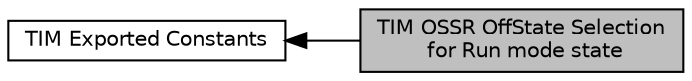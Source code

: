 digraph "TIM OSSR OffState Selection for Run mode state"
{
  edge [fontname="Helvetica",fontsize="10",labelfontname="Helvetica",labelfontsize="10"];
  node [fontname="Helvetica",fontsize="10",shape=record];
  rankdir=LR;
  Node0 [label="TIM OSSR OffState Selection\l for Run mode state",height=0.2,width=0.4,color="black", fillcolor="grey75", style="filled", fontcolor="black"];
  Node1 [label="TIM Exported Constants",height=0.2,width=0.4,color="black", fillcolor="white", style="filled",URL="$group___t_i_m___exported___constants.html"];
  Node1->Node0 [shape=plaintext, dir="back", style="solid"];
}
